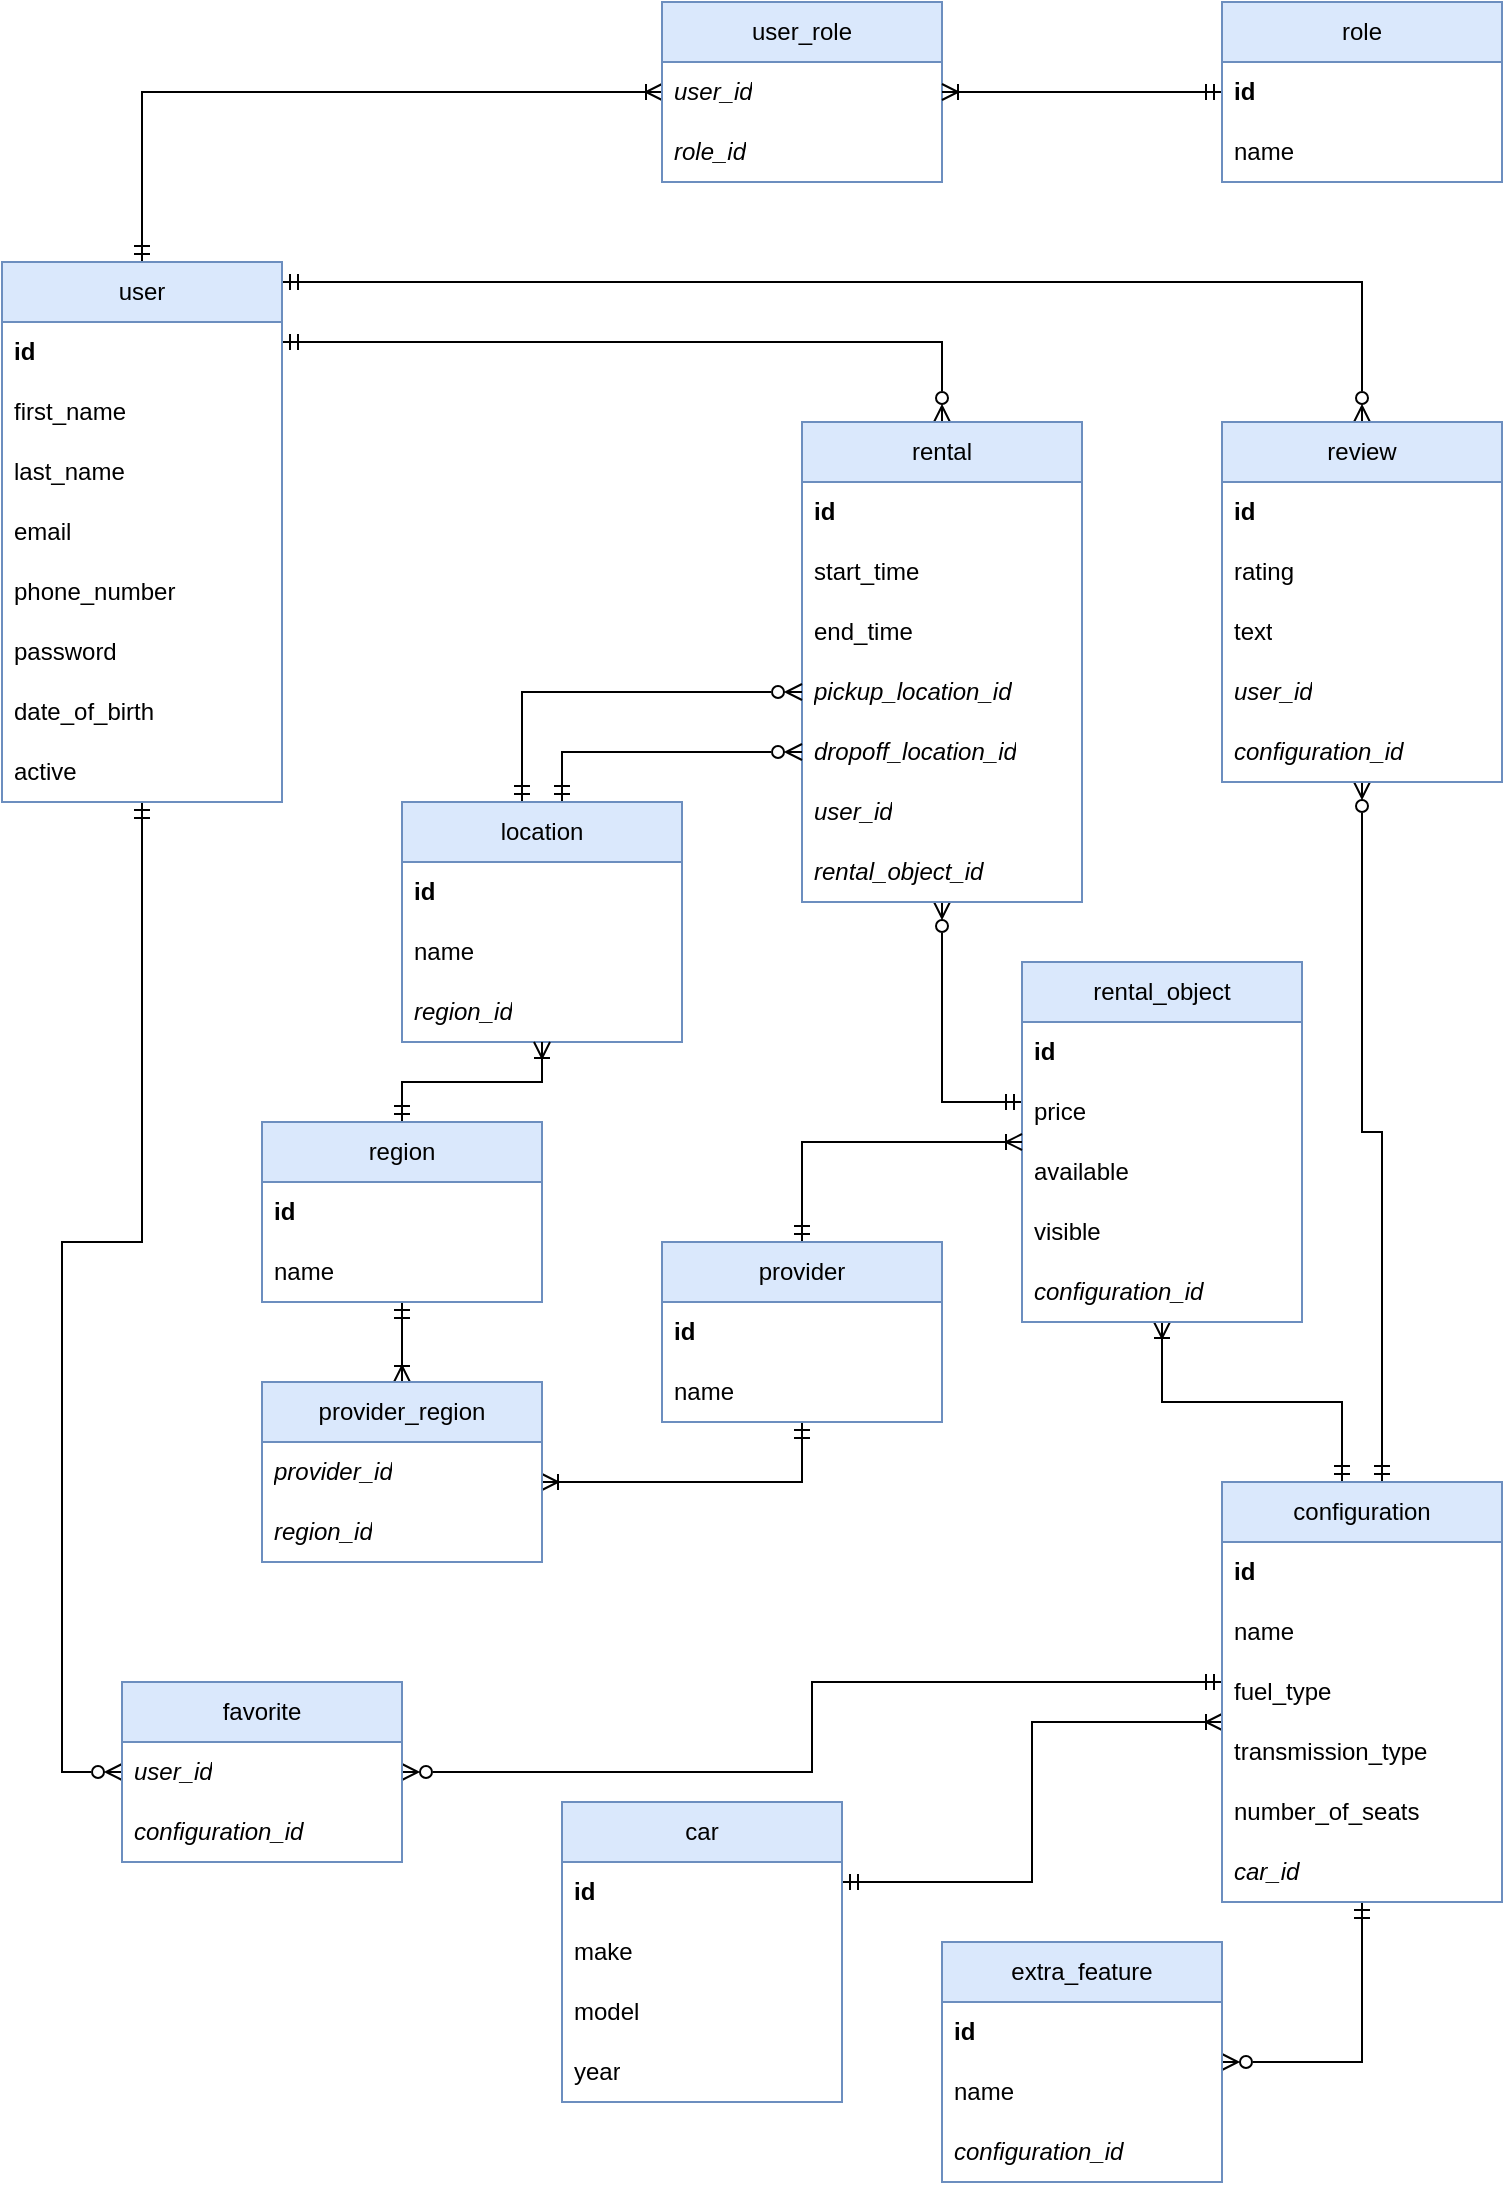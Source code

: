 <mxfile version="27.0.6">
  <diagram name="Page-1" id="WNyybUGZri2ZSLPDKoCc">
    <mxGraphModel dx="1426" dy="829" grid="1" gridSize="10" guides="1" tooltips="1" connect="1" arrows="1" fold="1" page="1" pageScale="1" pageWidth="827" pageHeight="1169" math="0" shadow="0">
      <root>
        <mxCell id="0" />
        <mxCell id="1" parent="0" />
        <mxCell id="mpDzhfVtSffEge_rda7b-10" style="edgeStyle=orthogonalEdgeStyle;rounded=0;orthogonalLoop=1;jettySize=auto;html=1;startArrow=ERmandOne;startFill=0;endArrow=ERoneToMany;endFill=0;" parent="1" source="PWQ7mStpWj21gvmkoMF8-1" target="PWQ7mStpWj21gvmkoMF8-10" edge="1">
          <mxGeometry relative="1" as="geometry">
            <Array as="points">
              <mxPoint x="110" y="85" />
            </Array>
          </mxGeometry>
        </mxCell>
        <mxCell id="mpDzhfVtSffEge_rda7b-12" style="edgeStyle=orthogonalEdgeStyle;rounded=0;orthogonalLoop=1;jettySize=auto;html=1;startArrow=ERmandOne;startFill=0;endArrow=ERzeroToMany;endFill=0;" parent="1" source="PWQ7mStpWj21gvmkoMF8-1" target="PWQ7mStpWj21gvmkoMF8-62" edge="1">
          <mxGeometry relative="1" as="geometry">
            <Array as="points">
              <mxPoint x="720" y="180" />
            </Array>
          </mxGeometry>
        </mxCell>
        <mxCell id="mpDzhfVtSffEge_rda7b-26" style="edgeStyle=orthogonalEdgeStyle;rounded=0;orthogonalLoop=1;jettySize=auto;html=1;startArrow=ERmandOne;startFill=0;endArrow=ERzeroToMany;endFill=0;" parent="1" source="PWQ7mStpWj21gvmkoMF8-1" target="PWQ7mStpWj21gvmkoMF8-58" edge="1">
          <mxGeometry relative="1" as="geometry">
            <Array as="points">
              <mxPoint x="110" y="660" />
              <mxPoint x="70" y="660" />
              <mxPoint x="70" y="925" />
            </Array>
          </mxGeometry>
        </mxCell>
        <mxCell id="z5wLaxCJJsWIut5VB5Wa-21" style="edgeStyle=orthogonalEdgeStyle;rounded=0;orthogonalLoop=1;jettySize=auto;html=1;startArrow=ERmandOne;startFill=0;endArrow=ERzeroToMany;endFill=0;" edge="1" parent="1" source="PWQ7mStpWj21gvmkoMF8-1" target="PWQ7mStpWj21gvmkoMF8-49">
          <mxGeometry relative="1" as="geometry">
            <Array as="points">
              <mxPoint x="510" y="210" />
            </Array>
          </mxGeometry>
        </mxCell>
        <mxCell id="PWQ7mStpWj21gvmkoMF8-1" value="user" style="swimlane;fontStyle=0;childLayout=stackLayout;horizontal=1;startSize=30;horizontalStack=0;resizeParent=1;resizeParentMax=0;resizeLast=0;collapsible=1;marginBottom=0;whiteSpace=wrap;html=1;fillColor=#dae8fc;strokeColor=#6c8ebf;" parent="1" vertex="1">
          <mxGeometry x="40" y="170" width="140" height="270" as="geometry" />
        </mxCell>
        <mxCell id="PWQ7mStpWj21gvmkoMF8-2" value="&lt;b&gt;id&lt;/b&gt;" style="text;strokeColor=none;fillColor=none;align=left;verticalAlign=middle;spacingLeft=4;spacingRight=4;overflow=hidden;points=[[0,0.5],[1,0.5]];portConstraint=eastwest;rotatable=0;whiteSpace=wrap;html=1;" parent="PWQ7mStpWj21gvmkoMF8-1" vertex="1">
          <mxGeometry y="30" width="140" height="30" as="geometry" />
        </mxCell>
        <mxCell id="PWQ7mStpWj21gvmkoMF8-3" value="first_name" style="text;strokeColor=none;fillColor=none;align=left;verticalAlign=middle;spacingLeft=4;spacingRight=4;overflow=hidden;points=[[0,0.5],[1,0.5]];portConstraint=eastwest;rotatable=0;whiteSpace=wrap;html=1;" parent="PWQ7mStpWj21gvmkoMF8-1" vertex="1">
          <mxGeometry y="60" width="140" height="30" as="geometry" />
        </mxCell>
        <mxCell id="PWQ7mStpWj21gvmkoMF8-4" value="last_name" style="text;strokeColor=none;fillColor=none;align=left;verticalAlign=middle;spacingLeft=4;spacingRight=4;overflow=hidden;points=[[0,0.5],[1,0.5]];portConstraint=eastwest;rotatable=0;whiteSpace=wrap;html=1;" parent="PWQ7mStpWj21gvmkoMF8-1" vertex="1">
          <mxGeometry y="90" width="140" height="30" as="geometry" />
        </mxCell>
        <mxCell id="PWQ7mStpWj21gvmkoMF8-5" value="email" style="text;strokeColor=none;fillColor=none;align=left;verticalAlign=middle;spacingLeft=4;spacingRight=4;overflow=hidden;points=[[0,0.5],[1,0.5]];portConstraint=eastwest;rotatable=0;whiteSpace=wrap;html=1;" parent="PWQ7mStpWj21gvmkoMF8-1" vertex="1">
          <mxGeometry y="120" width="140" height="30" as="geometry" />
        </mxCell>
        <mxCell id="PWQ7mStpWj21gvmkoMF8-6" value="phone_number" style="text;strokeColor=none;fillColor=none;align=left;verticalAlign=middle;spacingLeft=4;spacingRight=4;overflow=hidden;points=[[0,0.5],[1,0.5]];portConstraint=eastwest;rotatable=0;whiteSpace=wrap;html=1;" parent="PWQ7mStpWj21gvmkoMF8-1" vertex="1">
          <mxGeometry y="150" width="140" height="30" as="geometry" />
        </mxCell>
        <mxCell id="PWQ7mStpWj21gvmkoMF8-7" value="password" style="text;strokeColor=none;fillColor=none;align=left;verticalAlign=middle;spacingLeft=4;spacingRight=4;overflow=hidden;points=[[0,0.5],[1,0.5]];portConstraint=eastwest;rotatable=0;whiteSpace=wrap;html=1;" parent="PWQ7mStpWj21gvmkoMF8-1" vertex="1">
          <mxGeometry y="180" width="140" height="30" as="geometry" />
        </mxCell>
        <mxCell id="PWQ7mStpWj21gvmkoMF8-8" value="date_of_birth" style="text;strokeColor=none;fillColor=none;align=left;verticalAlign=middle;spacingLeft=4;spacingRight=4;overflow=hidden;points=[[0,0.5],[1,0.5]];portConstraint=eastwest;rotatable=0;whiteSpace=wrap;html=1;" parent="PWQ7mStpWj21gvmkoMF8-1" vertex="1">
          <mxGeometry y="210" width="140" height="30" as="geometry" />
        </mxCell>
        <mxCell id="PWQ7mStpWj21gvmkoMF8-9" value="active" style="text;strokeColor=none;fillColor=none;align=left;verticalAlign=middle;spacingLeft=4;spacingRight=4;overflow=hidden;points=[[0,0.5],[1,0.5]];portConstraint=eastwest;rotatable=0;whiteSpace=wrap;html=1;" parent="PWQ7mStpWj21gvmkoMF8-1" vertex="1">
          <mxGeometry y="240" width="140" height="30" as="geometry" />
        </mxCell>
        <mxCell id="PWQ7mStpWj21gvmkoMF8-10" value="user_role" style="swimlane;fontStyle=0;childLayout=stackLayout;horizontal=1;startSize=30;horizontalStack=0;resizeParent=1;resizeParentMax=0;resizeLast=0;collapsible=1;marginBottom=0;whiteSpace=wrap;html=1;fillColor=#dae8fc;strokeColor=#6c8ebf;" parent="1" vertex="1">
          <mxGeometry x="370" y="40" width="140" height="90" as="geometry" />
        </mxCell>
        <mxCell id="PWQ7mStpWj21gvmkoMF8-11" value="&lt;i style=&quot;&quot;&gt;user_id&lt;/i&gt;" style="text;strokeColor=none;fillColor=none;align=left;verticalAlign=middle;spacingLeft=4;spacingRight=4;overflow=hidden;points=[[0,0.5],[1,0.5]];portConstraint=eastwest;rotatable=0;whiteSpace=wrap;html=1;" parent="PWQ7mStpWj21gvmkoMF8-10" vertex="1">
          <mxGeometry y="30" width="140" height="30" as="geometry" />
        </mxCell>
        <mxCell id="PWQ7mStpWj21gvmkoMF8-12" value="&lt;i style=&quot;&quot;&gt;role_id&lt;/i&gt;" style="text;strokeColor=none;fillColor=none;align=left;verticalAlign=middle;spacingLeft=4;spacingRight=4;overflow=hidden;points=[[0,0.5],[1,0.5]];portConstraint=eastwest;rotatable=0;whiteSpace=wrap;html=1;" parent="PWQ7mStpWj21gvmkoMF8-10" vertex="1">
          <mxGeometry y="60" width="140" height="30" as="geometry" />
        </mxCell>
        <mxCell id="mpDzhfVtSffEge_rda7b-11" style="edgeStyle=orthogonalEdgeStyle;rounded=0;orthogonalLoop=1;jettySize=auto;html=1;startArrow=ERmandOne;startFill=0;endArrow=ERoneToMany;endFill=0;" parent="1" source="PWQ7mStpWj21gvmkoMF8-14" target="PWQ7mStpWj21gvmkoMF8-10" edge="1">
          <mxGeometry relative="1" as="geometry" />
        </mxCell>
        <mxCell id="PWQ7mStpWj21gvmkoMF8-14" value="role" style="swimlane;fontStyle=0;childLayout=stackLayout;horizontal=1;startSize=30;horizontalStack=0;resizeParent=1;resizeParentMax=0;resizeLast=0;collapsible=1;marginBottom=0;whiteSpace=wrap;html=1;fillColor=#dae8fc;strokeColor=#6c8ebf;" parent="1" vertex="1">
          <mxGeometry x="650" y="40" width="140" height="90" as="geometry" />
        </mxCell>
        <mxCell id="PWQ7mStpWj21gvmkoMF8-15" value="&lt;b&gt;id&lt;/b&gt;" style="text;strokeColor=none;fillColor=none;align=left;verticalAlign=middle;spacingLeft=4;spacingRight=4;overflow=hidden;points=[[0,0.5],[1,0.5]];portConstraint=eastwest;rotatable=0;whiteSpace=wrap;html=1;" parent="PWQ7mStpWj21gvmkoMF8-14" vertex="1">
          <mxGeometry y="30" width="140" height="30" as="geometry" />
        </mxCell>
        <mxCell id="PWQ7mStpWj21gvmkoMF8-16" value="name" style="text;strokeColor=none;fillColor=none;align=left;verticalAlign=middle;spacingLeft=4;spacingRight=4;overflow=hidden;points=[[0,0.5],[1,0.5]];portConstraint=eastwest;rotatable=0;whiteSpace=wrap;html=1;" parent="PWQ7mStpWj21gvmkoMF8-14" vertex="1">
          <mxGeometry y="60" width="140" height="30" as="geometry" />
        </mxCell>
        <mxCell id="mpDzhfVtSffEge_rda7b-24" style="edgeStyle=orthogonalEdgeStyle;rounded=0;orthogonalLoop=1;jettySize=auto;html=1;startArrow=ERmandOne;startFill=0;endArrow=ERoneToMany;endFill=0;" parent="1" source="PWQ7mStpWj21gvmkoMF8-20" target="PWQ7mStpWj21gvmkoMF8-25" edge="1">
          <mxGeometry relative="1" as="geometry">
            <Array as="points">
              <mxPoint x="555" y="980" />
              <mxPoint x="555" y="900" />
            </Array>
          </mxGeometry>
        </mxCell>
        <mxCell id="PWQ7mStpWj21gvmkoMF8-20" value="car" style="swimlane;fontStyle=0;childLayout=stackLayout;horizontal=1;startSize=30;horizontalStack=0;resizeParent=1;resizeParentMax=0;resizeLast=0;collapsible=1;marginBottom=0;whiteSpace=wrap;html=1;fillColor=#dae8fc;strokeColor=#6c8ebf;" parent="1" vertex="1">
          <mxGeometry x="320" y="940" width="140" height="150" as="geometry" />
        </mxCell>
        <mxCell id="PWQ7mStpWj21gvmkoMF8-24" value="&lt;b&gt;id&lt;/b&gt;" style="text;strokeColor=none;fillColor=none;align=left;verticalAlign=middle;spacingLeft=4;spacingRight=4;overflow=hidden;points=[[0,0.5],[1,0.5]];portConstraint=eastwest;rotatable=0;whiteSpace=wrap;html=1;" parent="PWQ7mStpWj21gvmkoMF8-20" vertex="1">
          <mxGeometry y="30" width="140" height="30" as="geometry" />
        </mxCell>
        <mxCell id="PWQ7mStpWj21gvmkoMF8-21" value="make" style="text;strokeColor=none;fillColor=none;align=left;verticalAlign=middle;spacingLeft=4;spacingRight=4;overflow=hidden;points=[[0,0.5],[1,0.5]];portConstraint=eastwest;rotatable=0;whiteSpace=wrap;html=1;" parent="PWQ7mStpWj21gvmkoMF8-20" vertex="1">
          <mxGeometry y="60" width="140" height="30" as="geometry" />
        </mxCell>
        <mxCell id="PWQ7mStpWj21gvmkoMF8-22" value="model" style="text;strokeColor=none;fillColor=none;align=left;verticalAlign=middle;spacingLeft=4;spacingRight=4;overflow=hidden;points=[[0,0.5],[1,0.5]];portConstraint=eastwest;rotatable=0;whiteSpace=wrap;html=1;" parent="PWQ7mStpWj21gvmkoMF8-20" vertex="1">
          <mxGeometry y="90" width="140" height="30" as="geometry" />
        </mxCell>
        <mxCell id="PWQ7mStpWj21gvmkoMF8-23" value="year" style="text;strokeColor=none;fillColor=none;align=left;verticalAlign=middle;spacingLeft=4;spacingRight=4;overflow=hidden;points=[[0,0.5],[1,0.5]];portConstraint=eastwest;rotatable=0;whiteSpace=wrap;html=1;" parent="PWQ7mStpWj21gvmkoMF8-20" vertex="1">
          <mxGeometry y="120" width="140" height="30" as="geometry" />
        </mxCell>
        <mxCell id="mpDzhfVtSffEge_rda7b-25" style="edgeStyle=orthogonalEdgeStyle;rounded=0;orthogonalLoop=1;jettySize=auto;html=1;startArrow=ERmandOne;startFill=0;endArrow=ERzeroToMany;endFill=0;" parent="1" source="PWQ7mStpWj21gvmkoMF8-25" target="PWQ7mStpWj21gvmkoMF8-32" edge="1">
          <mxGeometry relative="1" as="geometry">
            <Array as="points">
              <mxPoint x="720" y="1070" />
            </Array>
          </mxGeometry>
        </mxCell>
        <mxCell id="mpDzhfVtSffEge_rda7b-27" style="edgeStyle=orthogonalEdgeStyle;rounded=0;orthogonalLoop=1;jettySize=auto;html=1;startArrow=ERmandOne;startFill=0;endArrow=ERzeroToMany;endFill=0;" parent="1" source="PWQ7mStpWj21gvmkoMF8-25" target="PWQ7mStpWj21gvmkoMF8-58" edge="1">
          <mxGeometry relative="1" as="geometry">
            <Array as="points">
              <mxPoint x="445" y="880" />
              <mxPoint x="445" y="925" />
            </Array>
          </mxGeometry>
        </mxCell>
        <mxCell id="mpDzhfVtSffEge_rda7b-33" style="edgeStyle=orthogonalEdgeStyle;rounded=0;orthogonalLoop=1;jettySize=auto;html=1;startArrow=ERmandOne;startFill=0;endArrow=ERzeroToMany;endFill=0;" parent="1" source="PWQ7mStpWj21gvmkoMF8-25" target="PWQ7mStpWj21gvmkoMF8-62" edge="1">
          <mxGeometry relative="1" as="geometry">
            <Array as="points">
              <mxPoint x="730" y="605" />
              <mxPoint x="720" y="605" />
            </Array>
          </mxGeometry>
        </mxCell>
        <mxCell id="z5wLaxCJJsWIut5VB5Wa-22" style="edgeStyle=orthogonalEdgeStyle;rounded=0;orthogonalLoop=1;jettySize=auto;html=1;startArrow=ERmandOne;startFill=0;endArrow=ERoneToMany;endFill=0;" edge="1" parent="1" source="PWQ7mStpWj21gvmkoMF8-25" target="PWQ7mStpWj21gvmkoMF8-36">
          <mxGeometry relative="1" as="geometry">
            <Array as="points">
              <mxPoint x="710" y="740" />
              <mxPoint x="620" y="740" />
            </Array>
          </mxGeometry>
        </mxCell>
        <mxCell id="PWQ7mStpWj21gvmkoMF8-25" value="configuration" style="swimlane;fontStyle=0;childLayout=stackLayout;horizontal=1;startSize=30;horizontalStack=0;resizeParent=1;resizeParentMax=0;resizeLast=0;collapsible=1;marginBottom=0;whiteSpace=wrap;html=1;fillColor=#dae8fc;strokeColor=#6c8ebf;" parent="1" vertex="1">
          <mxGeometry x="650" y="780" width="140" height="210" as="geometry" />
        </mxCell>
        <mxCell id="PWQ7mStpWj21gvmkoMF8-26" value="&lt;b&gt;id&lt;/b&gt;" style="text;strokeColor=none;fillColor=none;align=left;verticalAlign=middle;spacingLeft=4;spacingRight=4;overflow=hidden;points=[[0,0.5],[1,0.5]];portConstraint=eastwest;rotatable=0;whiteSpace=wrap;html=1;" parent="PWQ7mStpWj21gvmkoMF8-25" vertex="1">
          <mxGeometry y="30" width="140" height="30" as="geometry" />
        </mxCell>
        <mxCell id="PWQ7mStpWj21gvmkoMF8-40" value="name" style="text;strokeColor=none;fillColor=none;align=left;verticalAlign=middle;spacingLeft=4;spacingRight=4;overflow=hidden;points=[[0,0.5],[1,0.5]];portConstraint=eastwest;rotatable=0;whiteSpace=wrap;html=1;" parent="PWQ7mStpWj21gvmkoMF8-25" vertex="1">
          <mxGeometry y="60" width="140" height="30" as="geometry" />
        </mxCell>
        <mxCell id="PWQ7mStpWj21gvmkoMF8-27" value="fuel_type" style="text;strokeColor=none;fillColor=none;align=left;verticalAlign=middle;spacingLeft=4;spacingRight=4;overflow=hidden;points=[[0,0.5],[1,0.5]];portConstraint=eastwest;rotatable=0;whiteSpace=wrap;html=1;" parent="PWQ7mStpWj21gvmkoMF8-25" vertex="1">
          <mxGeometry y="90" width="140" height="30" as="geometry" />
        </mxCell>
        <mxCell id="PWQ7mStpWj21gvmkoMF8-28" value="transmission_type" style="text;strokeColor=none;fillColor=none;align=left;verticalAlign=middle;spacingLeft=4;spacingRight=4;overflow=hidden;points=[[0,0.5],[1,0.5]];portConstraint=eastwest;rotatable=0;whiteSpace=wrap;html=1;" parent="PWQ7mStpWj21gvmkoMF8-25" vertex="1">
          <mxGeometry y="120" width="140" height="30" as="geometry" />
        </mxCell>
        <mxCell id="PWQ7mStpWj21gvmkoMF8-30" value="number_of_seats" style="text;strokeColor=none;fillColor=none;align=left;verticalAlign=middle;spacingLeft=4;spacingRight=4;overflow=hidden;points=[[0,0.5],[1,0.5]];portConstraint=eastwest;rotatable=0;whiteSpace=wrap;html=1;" parent="PWQ7mStpWj21gvmkoMF8-25" vertex="1">
          <mxGeometry y="150" width="140" height="30" as="geometry" />
        </mxCell>
        <mxCell id="PWQ7mStpWj21gvmkoMF8-31" value="&lt;i&gt;car_id&lt;/i&gt;" style="text;strokeColor=none;fillColor=none;align=left;verticalAlign=middle;spacingLeft=4;spacingRight=4;overflow=hidden;points=[[0,0.5],[1,0.5]];portConstraint=eastwest;rotatable=0;whiteSpace=wrap;html=1;" parent="PWQ7mStpWj21gvmkoMF8-25" vertex="1">
          <mxGeometry y="180" width="140" height="30" as="geometry" />
        </mxCell>
        <mxCell id="PWQ7mStpWj21gvmkoMF8-32" value="extra_feature" style="swimlane;fontStyle=0;childLayout=stackLayout;horizontal=1;startSize=30;horizontalStack=0;resizeParent=1;resizeParentMax=0;resizeLast=0;collapsible=1;marginBottom=0;whiteSpace=wrap;html=1;fillColor=#dae8fc;strokeColor=#6c8ebf;" parent="1" vertex="1">
          <mxGeometry x="510" y="1010" width="140" height="120" as="geometry" />
        </mxCell>
        <mxCell id="PWQ7mStpWj21gvmkoMF8-33" value="&lt;b&gt;id&lt;/b&gt;" style="text;strokeColor=none;fillColor=none;align=left;verticalAlign=middle;spacingLeft=4;spacingRight=4;overflow=hidden;points=[[0,0.5],[1,0.5]];portConstraint=eastwest;rotatable=0;whiteSpace=wrap;html=1;" parent="PWQ7mStpWj21gvmkoMF8-32" vertex="1">
          <mxGeometry y="30" width="140" height="30" as="geometry" />
        </mxCell>
        <mxCell id="PWQ7mStpWj21gvmkoMF8-34" value="name" style="text;strokeColor=none;fillColor=none;align=left;verticalAlign=middle;spacingLeft=4;spacingRight=4;overflow=hidden;points=[[0,0.5],[1,0.5]];portConstraint=eastwest;rotatable=0;whiteSpace=wrap;html=1;" parent="PWQ7mStpWj21gvmkoMF8-32" vertex="1">
          <mxGeometry y="60" width="140" height="30" as="geometry" />
        </mxCell>
        <mxCell id="PWQ7mStpWj21gvmkoMF8-35" value="&lt;i&gt;configuration_id&lt;/i&gt;" style="text;strokeColor=none;fillColor=none;align=left;verticalAlign=middle;spacingLeft=4;spacingRight=4;overflow=hidden;points=[[0,0.5],[1,0.5]];portConstraint=eastwest;rotatable=0;whiteSpace=wrap;html=1;" parent="PWQ7mStpWj21gvmkoMF8-32" vertex="1">
          <mxGeometry y="90" width="140" height="30" as="geometry" />
        </mxCell>
        <mxCell id="z5wLaxCJJsWIut5VB5Wa-24" style="edgeStyle=orthogonalEdgeStyle;rounded=0;orthogonalLoop=1;jettySize=auto;html=1;startArrow=ERmandOne;startFill=0;endArrow=ERzeroToMany;endFill=0;" edge="1" parent="1" source="PWQ7mStpWj21gvmkoMF8-36" target="PWQ7mStpWj21gvmkoMF8-49">
          <mxGeometry relative="1" as="geometry">
            <Array as="points">
              <mxPoint x="510" y="590" />
            </Array>
          </mxGeometry>
        </mxCell>
        <mxCell id="PWQ7mStpWj21gvmkoMF8-36" value="rental_object" style="swimlane;fontStyle=0;childLayout=stackLayout;horizontal=1;startSize=30;horizontalStack=0;resizeParent=1;resizeParentMax=0;resizeLast=0;collapsible=1;marginBottom=0;whiteSpace=wrap;html=1;fillColor=#dae8fc;strokeColor=#6c8ebf;" parent="1" vertex="1">
          <mxGeometry x="550" y="520" width="140" height="180" as="geometry" />
        </mxCell>
        <mxCell id="PWQ7mStpWj21gvmkoMF8-37" value="&lt;b&gt;id&lt;/b&gt;" style="text;strokeColor=none;fillColor=none;align=left;verticalAlign=middle;spacingLeft=4;spacingRight=4;overflow=hidden;points=[[0,0.5],[1,0.5]];portConstraint=eastwest;rotatable=0;whiteSpace=wrap;html=1;" parent="PWQ7mStpWj21gvmkoMF8-36" vertex="1">
          <mxGeometry y="30" width="140" height="30" as="geometry" />
        </mxCell>
        <mxCell id="PWQ7mStpWj21gvmkoMF8-38" value="price" style="text;strokeColor=none;fillColor=none;align=left;verticalAlign=middle;spacingLeft=4;spacingRight=4;overflow=hidden;points=[[0,0.5],[1,0.5]];portConstraint=eastwest;rotatable=0;whiteSpace=wrap;html=1;" parent="PWQ7mStpWj21gvmkoMF8-36" vertex="1">
          <mxGeometry y="60" width="140" height="30" as="geometry" />
        </mxCell>
        <mxCell id="PWQ7mStpWj21gvmkoMF8-46" value="available" style="text;strokeColor=none;fillColor=none;align=left;verticalAlign=middle;spacingLeft=4;spacingRight=4;overflow=hidden;points=[[0,0.5],[1,0.5]];portConstraint=eastwest;rotatable=0;whiteSpace=wrap;html=1;" parent="PWQ7mStpWj21gvmkoMF8-36" vertex="1">
          <mxGeometry y="90" width="140" height="30" as="geometry" />
        </mxCell>
        <mxCell id="PWQ7mStpWj21gvmkoMF8-47" value="visible" style="text;strokeColor=none;fillColor=none;align=left;verticalAlign=middle;spacingLeft=4;spacingRight=4;overflow=hidden;points=[[0,0.5],[1,0.5]];portConstraint=eastwest;rotatable=0;whiteSpace=wrap;html=1;" parent="PWQ7mStpWj21gvmkoMF8-36" vertex="1">
          <mxGeometry y="120" width="140" height="30" as="geometry" />
        </mxCell>
        <mxCell id="PWQ7mStpWj21gvmkoMF8-48" value="&lt;i&gt;configuration_id&lt;/i&gt;" style="text;strokeColor=none;fillColor=none;align=left;verticalAlign=middle;spacingLeft=4;spacingRight=4;overflow=hidden;points=[[0,0.5],[1,0.5]];portConstraint=eastwest;rotatable=0;whiteSpace=wrap;html=1;" parent="PWQ7mStpWj21gvmkoMF8-36" vertex="1">
          <mxGeometry y="150" width="140" height="30" as="geometry" />
        </mxCell>
        <mxCell id="PWQ7mStpWj21gvmkoMF8-49" value="rental" style="swimlane;fontStyle=0;childLayout=stackLayout;horizontal=1;startSize=30;horizontalStack=0;resizeParent=1;resizeParentMax=0;resizeLast=0;collapsible=1;marginBottom=0;whiteSpace=wrap;html=1;fillColor=#dae8fc;strokeColor=#6c8ebf;" parent="1" vertex="1">
          <mxGeometry x="440" y="250" width="140" height="240" as="geometry" />
        </mxCell>
        <mxCell id="PWQ7mStpWj21gvmkoMF8-50" value="&lt;b&gt;id&lt;/b&gt;" style="text;strokeColor=none;fillColor=none;align=left;verticalAlign=middle;spacingLeft=4;spacingRight=4;overflow=hidden;points=[[0,0.5],[1,0.5]];portConstraint=eastwest;rotatable=0;whiteSpace=wrap;html=1;" parent="PWQ7mStpWj21gvmkoMF8-49" vertex="1">
          <mxGeometry y="30" width="140" height="30" as="geometry" />
        </mxCell>
        <mxCell id="PWQ7mStpWj21gvmkoMF8-51" value="start_time" style="text;strokeColor=none;fillColor=none;align=left;verticalAlign=middle;spacingLeft=4;spacingRight=4;overflow=hidden;points=[[0,0.5],[1,0.5]];portConstraint=eastwest;rotatable=0;whiteSpace=wrap;html=1;" parent="PWQ7mStpWj21gvmkoMF8-49" vertex="1">
          <mxGeometry y="60" width="140" height="30" as="geometry" />
        </mxCell>
        <mxCell id="PWQ7mStpWj21gvmkoMF8-52" value="end_time" style="text;strokeColor=none;fillColor=none;align=left;verticalAlign=middle;spacingLeft=4;spacingRight=4;overflow=hidden;points=[[0,0.5],[1,0.5]];portConstraint=eastwest;rotatable=0;whiteSpace=wrap;html=1;" parent="PWQ7mStpWj21gvmkoMF8-49" vertex="1">
          <mxGeometry y="90" width="140" height="30" as="geometry" />
        </mxCell>
        <mxCell id="z5wLaxCJJsWIut5VB5Wa-5" value="&lt;i&gt;pickup_location_id&lt;/i&gt;" style="text;strokeColor=none;fillColor=none;align=left;verticalAlign=middle;spacingLeft=4;spacingRight=4;overflow=hidden;points=[[0,0.5],[1,0.5]];portConstraint=eastwest;rotatable=0;whiteSpace=wrap;html=1;" vertex="1" parent="PWQ7mStpWj21gvmkoMF8-49">
          <mxGeometry y="120" width="140" height="30" as="geometry" />
        </mxCell>
        <mxCell id="z5wLaxCJJsWIut5VB5Wa-6" value="&lt;i&gt;dropoff_location_id&lt;/i&gt;" style="text;strokeColor=none;fillColor=none;align=left;verticalAlign=middle;spacingLeft=4;spacingRight=4;overflow=hidden;points=[[0,0.5],[1,0.5]];portConstraint=eastwest;rotatable=0;whiteSpace=wrap;html=1;" vertex="1" parent="PWQ7mStpWj21gvmkoMF8-49">
          <mxGeometry y="150" width="140" height="30" as="geometry" />
        </mxCell>
        <mxCell id="PWQ7mStpWj21gvmkoMF8-54" value="&lt;i&gt;user_id&lt;/i&gt;" style="text;strokeColor=none;fillColor=none;align=left;verticalAlign=middle;spacingLeft=4;spacingRight=4;overflow=hidden;points=[[0,0.5],[1,0.5]];portConstraint=eastwest;rotatable=0;whiteSpace=wrap;html=1;" parent="PWQ7mStpWj21gvmkoMF8-49" vertex="1">
          <mxGeometry y="180" width="140" height="30" as="geometry" />
        </mxCell>
        <mxCell id="PWQ7mStpWj21gvmkoMF8-55" value="&lt;i&gt;rental_object_id&lt;/i&gt;" style="text;strokeColor=none;fillColor=none;align=left;verticalAlign=middle;spacingLeft=4;spacingRight=4;overflow=hidden;points=[[0,0.5],[1,0.5]];portConstraint=eastwest;rotatable=0;whiteSpace=wrap;html=1;" parent="PWQ7mStpWj21gvmkoMF8-49" vertex="1">
          <mxGeometry y="210" width="140" height="30" as="geometry" />
        </mxCell>
        <mxCell id="PWQ7mStpWj21gvmkoMF8-58" value="favorite" style="swimlane;fontStyle=0;childLayout=stackLayout;horizontal=1;startSize=30;horizontalStack=0;resizeParent=1;resizeParentMax=0;resizeLast=0;collapsible=1;marginBottom=0;whiteSpace=wrap;html=1;fillColor=#dae8fc;strokeColor=#6c8ebf;" parent="1" vertex="1">
          <mxGeometry x="100" y="880" width="140" height="90" as="geometry" />
        </mxCell>
        <mxCell id="PWQ7mStpWj21gvmkoMF8-59" value="&lt;i style=&quot;&quot;&gt;user_id&lt;/i&gt;" style="text;strokeColor=none;fillColor=none;align=left;verticalAlign=middle;spacingLeft=4;spacingRight=4;overflow=hidden;points=[[0,0.5],[1,0.5]];portConstraint=eastwest;rotatable=0;whiteSpace=wrap;html=1;" parent="PWQ7mStpWj21gvmkoMF8-58" vertex="1">
          <mxGeometry y="30" width="140" height="30" as="geometry" />
        </mxCell>
        <mxCell id="PWQ7mStpWj21gvmkoMF8-60" value="&lt;i&gt;configuration_id&lt;/i&gt;" style="text;strokeColor=none;fillColor=none;align=left;verticalAlign=middle;spacingLeft=4;spacingRight=4;overflow=hidden;points=[[0,0.5],[1,0.5]];portConstraint=eastwest;rotatable=0;whiteSpace=wrap;html=1;" parent="PWQ7mStpWj21gvmkoMF8-58" vertex="1">
          <mxGeometry y="60" width="140" height="30" as="geometry" />
        </mxCell>
        <mxCell id="PWQ7mStpWj21gvmkoMF8-62" value="review" style="swimlane;fontStyle=0;childLayout=stackLayout;horizontal=1;startSize=30;horizontalStack=0;resizeParent=1;resizeParentMax=0;resizeLast=0;collapsible=1;marginBottom=0;whiteSpace=wrap;html=1;fillColor=#dae8fc;strokeColor=#6c8ebf;" parent="1" vertex="1">
          <mxGeometry x="650" y="250" width="140" height="180" as="geometry" />
        </mxCell>
        <mxCell id="PWQ7mStpWj21gvmkoMF8-63" value="&lt;b&gt;id&lt;/b&gt;" style="text;strokeColor=none;fillColor=none;align=left;verticalAlign=middle;spacingLeft=4;spacingRight=4;overflow=hidden;points=[[0,0.5],[1,0.5]];portConstraint=eastwest;rotatable=0;whiteSpace=wrap;html=1;" parent="PWQ7mStpWj21gvmkoMF8-62" vertex="1">
          <mxGeometry y="30" width="140" height="30" as="geometry" />
        </mxCell>
        <mxCell id="PWQ7mStpWj21gvmkoMF8-64" value="rating" style="text;strokeColor=none;fillColor=none;align=left;verticalAlign=middle;spacingLeft=4;spacingRight=4;overflow=hidden;points=[[0,0.5],[1,0.5]];portConstraint=eastwest;rotatable=0;whiteSpace=wrap;html=1;" parent="PWQ7mStpWj21gvmkoMF8-62" vertex="1">
          <mxGeometry y="60" width="140" height="30" as="geometry" />
        </mxCell>
        <mxCell id="PWQ7mStpWj21gvmkoMF8-65" value="text" style="text;strokeColor=none;fillColor=none;align=left;verticalAlign=middle;spacingLeft=4;spacingRight=4;overflow=hidden;points=[[0,0.5],[1,0.5]];portConstraint=eastwest;rotatable=0;whiteSpace=wrap;html=1;" parent="PWQ7mStpWj21gvmkoMF8-62" vertex="1">
          <mxGeometry y="90" width="140" height="30" as="geometry" />
        </mxCell>
        <mxCell id="PWQ7mStpWj21gvmkoMF8-66" value="&lt;i&gt;user_id&lt;/i&gt;" style="text;strokeColor=none;fillColor=none;align=left;verticalAlign=middle;spacingLeft=4;spacingRight=4;overflow=hidden;points=[[0,0.5],[1,0.5]];portConstraint=eastwest;rotatable=0;whiteSpace=wrap;html=1;" parent="PWQ7mStpWj21gvmkoMF8-62" vertex="1">
          <mxGeometry y="120" width="140" height="30" as="geometry" />
        </mxCell>
        <mxCell id="PWQ7mStpWj21gvmkoMF8-67" value="&lt;i&gt;configuration_id&lt;/i&gt;" style="text;strokeColor=none;fillColor=none;align=left;verticalAlign=middle;spacingLeft=4;spacingRight=4;overflow=hidden;points=[[0,0.5],[1,0.5]];portConstraint=eastwest;rotatable=0;whiteSpace=wrap;html=1;" parent="PWQ7mStpWj21gvmkoMF8-62" vertex="1">
          <mxGeometry y="150" width="140" height="30" as="geometry" />
        </mxCell>
        <mxCell id="z5wLaxCJJsWIut5VB5Wa-30" style="edgeStyle=orthogonalEdgeStyle;rounded=0;orthogonalLoop=1;jettySize=auto;html=1;entryX=0;entryY=0.5;entryDx=0;entryDy=0;startArrow=ERmandOne;startFill=0;endArrow=ERzeroToMany;endFill=0;" edge="1" parent="1" source="yYXdAtdjVV_O5H6evhx1-8" target="z5wLaxCJJsWIut5VB5Wa-5">
          <mxGeometry relative="1" as="geometry">
            <Array as="points">
              <mxPoint x="300" y="385" />
            </Array>
          </mxGeometry>
        </mxCell>
        <mxCell id="z5wLaxCJJsWIut5VB5Wa-31" style="edgeStyle=orthogonalEdgeStyle;rounded=0;orthogonalLoop=1;jettySize=auto;html=1;entryX=0;entryY=0.5;entryDx=0;entryDy=0;startArrow=ERmandOne;startFill=0;endArrow=ERzeroToMany;endFill=0;" edge="1" parent="1" source="yYXdAtdjVV_O5H6evhx1-8" target="z5wLaxCJJsWIut5VB5Wa-6">
          <mxGeometry relative="1" as="geometry">
            <Array as="points">
              <mxPoint x="320" y="415" />
            </Array>
          </mxGeometry>
        </mxCell>
        <mxCell id="yYXdAtdjVV_O5H6evhx1-8" value="location" style="swimlane;fontStyle=0;childLayout=stackLayout;horizontal=1;startSize=30;horizontalStack=0;resizeParent=1;resizeParentMax=0;resizeLast=0;collapsible=1;marginBottom=0;whiteSpace=wrap;html=1;fillColor=#dae8fc;strokeColor=#6c8ebf;" parent="1" vertex="1">
          <mxGeometry x="240" y="440" width="140" height="120" as="geometry" />
        </mxCell>
        <mxCell id="yYXdAtdjVV_O5H6evhx1-9" value="&lt;b&gt;id&lt;/b&gt;" style="text;strokeColor=none;fillColor=none;align=left;verticalAlign=middle;spacingLeft=4;spacingRight=4;overflow=hidden;points=[[0,0.5],[1,0.5]];portConstraint=eastwest;rotatable=0;whiteSpace=wrap;html=1;" parent="yYXdAtdjVV_O5H6evhx1-8" vertex="1">
          <mxGeometry y="30" width="140" height="30" as="geometry" />
        </mxCell>
        <mxCell id="yYXdAtdjVV_O5H6evhx1-10" value="name" style="text;strokeColor=none;fillColor=none;align=left;verticalAlign=middle;spacingLeft=4;spacingRight=4;overflow=hidden;points=[[0,0.5],[1,0.5]];portConstraint=eastwest;rotatable=0;whiteSpace=wrap;html=1;" parent="yYXdAtdjVV_O5H6evhx1-8" vertex="1">
          <mxGeometry y="60" width="140" height="30" as="geometry" />
        </mxCell>
        <mxCell id="yYXdAtdjVV_O5H6evhx1-11" value="&lt;i&gt;region_id&lt;/i&gt;" style="text;strokeColor=none;fillColor=none;align=left;verticalAlign=middle;spacingLeft=4;spacingRight=4;overflow=hidden;points=[[0,0.5],[1,0.5]];portConstraint=eastwest;rotatable=0;whiteSpace=wrap;html=1;" parent="yYXdAtdjVV_O5H6evhx1-8" vertex="1">
          <mxGeometry y="90" width="140" height="30" as="geometry" />
        </mxCell>
        <mxCell id="z5wLaxCJJsWIut5VB5Wa-28" style="edgeStyle=orthogonalEdgeStyle;rounded=0;orthogonalLoop=1;jettySize=auto;html=1;startArrow=ERmandOne;startFill=0;endArrow=ERoneToMany;endFill=0;" edge="1" parent="1" source="yYXdAtdjVV_O5H6evhx1-12" target="z5wLaxCJJsWIut5VB5Wa-1">
          <mxGeometry relative="1" as="geometry" />
        </mxCell>
        <mxCell id="z5wLaxCJJsWIut5VB5Wa-29" style="edgeStyle=orthogonalEdgeStyle;rounded=0;orthogonalLoop=1;jettySize=auto;html=1;startArrow=ERmandOne;startFill=0;endArrow=ERoneToMany;endFill=0;" edge="1" parent="1" source="yYXdAtdjVV_O5H6evhx1-12" target="yYXdAtdjVV_O5H6evhx1-8">
          <mxGeometry relative="1" as="geometry" />
        </mxCell>
        <mxCell id="yYXdAtdjVV_O5H6evhx1-12" value="region" style="swimlane;fontStyle=0;childLayout=stackLayout;horizontal=1;startSize=30;horizontalStack=0;resizeParent=1;resizeParentMax=0;resizeLast=0;collapsible=1;marginBottom=0;whiteSpace=wrap;html=1;fillColor=#dae8fc;strokeColor=#6c8ebf;" parent="1" vertex="1">
          <mxGeometry x="170" y="600" width="140" height="90" as="geometry" />
        </mxCell>
        <mxCell id="yYXdAtdjVV_O5H6evhx1-13" value="&lt;b&gt;id&lt;/b&gt;" style="text;strokeColor=none;fillColor=none;align=left;verticalAlign=middle;spacingLeft=4;spacingRight=4;overflow=hidden;points=[[0,0.5],[1,0.5]];portConstraint=eastwest;rotatable=0;whiteSpace=wrap;html=1;" parent="yYXdAtdjVV_O5H6evhx1-12" vertex="1">
          <mxGeometry y="30" width="140" height="30" as="geometry" />
        </mxCell>
        <mxCell id="yYXdAtdjVV_O5H6evhx1-14" value="name" style="text;strokeColor=none;fillColor=none;align=left;verticalAlign=middle;spacingLeft=4;spacingRight=4;overflow=hidden;points=[[0,0.5],[1,0.5]];portConstraint=eastwest;rotatable=0;whiteSpace=wrap;html=1;" parent="yYXdAtdjVV_O5H6evhx1-12" vertex="1">
          <mxGeometry y="60" width="140" height="30" as="geometry" />
        </mxCell>
        <mxCell id="z5wLaxCJJsWIut5VB5Wa-26" style="edgeStyle=orthogonalEdgeStyle;rounded=0;orthogonalLoop=1;jettySize=auto;html=1;startArrow=ERmandOne;startFill=0;endArrow=ERoneToMany;endFill=0;" edge="1" parent="1" source="yYXdAtdjVV_O5H6evhx1-16" target="PWQ7mStpWj21gvmkoMF8-36">
          <mxGeometry relative="1" as="geometry">
            <Array as="points">
              <mxPoint x="440" y="610" />
            </Array>
          </mxGeometry>
        </mxCell>
        <mxCell id="z5wLaxCJJsWIut5VB5Wa-27" style="edgeStyle=orthogonalEdgeStyle;rounded=0;orthogonalLoop=1;jettySize=auto;html=1;startArrow=ERmandOne;startFill=0;endArrow=ERoneToMany;endFill=0;" edge="1" parent="1" source="yYXdAtdjVV_O5H6evhx1-16" target="z5wLaxCJJsWIut5VB5Wa-1">
          <mxGeometry relative="1" as="geometry">
            <Array as="points">
              <mxPoint x="440" y="780" />
            </Array>
          </mxGeometry>
        </mxCell>
        <mxCell id="yYXdAtdjVV_O5H6evhx1-16" value="provider" style="swimlane;fontStyle=0;childLayout=stackLayout;horizontal=1;startSize=30;horizontalStack=0;resizeParent=1;resizeParentMax=0;resizeLast=0;collapsible=1;marginBottom=0;whiteSpace=wrap;html=1;fillColor=#dae8fc;strokeColor=#6c8ebf;" parent="1" vertex="1">
          <mxGeometry x="370" y="660" width="140" height="90" as="geometry" />
        </mxCell>
        <mxCell id="yYXdAtdjVV_O5H6evhx1-17" value="&lt;b&gt;id&lt;/b&gt;" style="text;strokeColor=none;fillColor=none;align=left;verticalAlign=middle;spacingLeft=4;spacingRight=4;overflow=hidden;points=[[0,0.5],[1,0.5]];portConstraint=eastwest;rotatable=0;whiteSpace=wrap;html=1;" parent="yYXdAtdjVV_O5H6evhx1-16" vertex="1">
          <mxGeometry y="30" width="140" height="30" as="geometry" />
        </mxCell>
        <mxCell id="yYXdAtdjVV_O5H6evhx1-18" value="name" style="text;strokeColor=none;fillColor=none;align=left;verticalAlign=middle;spacingLeft=4;spacingRight=4;overflow=hidden;points=[[0,0.5],[1,0.5]];portConstraint=eastwest;rotatable=0;whiteSpace=wrap;html=1;" parent="yYXdAtdjVV_O5H6evhx1-16" vertex="1">
          <mxGeometry y="60" width="140" height="30" as="geometry" />
        </mxCell>
        <mxCell id="z5wLaxCJJsWIut5VB5Wa-1" value="provider_region" style="swimlane;fontStyle=0;childLayout=stackLayout;horizontal=1;startSize=30;horizontalStack=0;resizeParent=1;resizeParentMax=0;resizeLast=0;collapsible=1;marginBottom=0;whiteSpace=wrap;html=1;fillColor=#dae8fc;strokeColor=#6c8ebf;" vertex="1" parent="1">
          <mxGeometry x="170" y="730" width="140" height="90" as="geometry" />
        </mxCell>
        <mxCell id="z5wLaxCJJsWIut5VB5Wa-2" value="&lt;i&gt;provider_id&lt;/i&gt;" style="text;strokeColor=none;fillColor=none;align=left;verticalAlign=middle;spacingLeft=4;spacingRight=4;overflow=hidden;points=[[0,0.5],[1,0.5]];portConstraint=eastwest;rotatable=0;whiteSpace=wrap;html=1;" vertex="1" parent="z5wLaxCJJsWIut5VB5Wa-1">
          <mxGeometry y="30" width="140" height="30" as="geometry" />
        </mxCell>
        <mxCell id="z5wLaxCJJsWIut5VB5Wa-3" value="&lt;i&gt;region_id&lt;/i&gt;" style="text;strokeColor=none;fillColor=none;align=left;verticalAlign=middle;spacingLeft=4;spacingRight=4;overflow=hidden;points=[[0,0.5],[1,0.5]];portConstraint=eastwest;rotatable=0;whiteSpace=wrap;html=1;" vertex="1" parent="z5wLaxCJJsWIut5VB5Wa-1">
          <mxGeometry y="60" width="140" height="30" as="geometry" />
        </mxCell>
      </root>
    </mxGraphModel>
  </diagram>
</mxfile>
